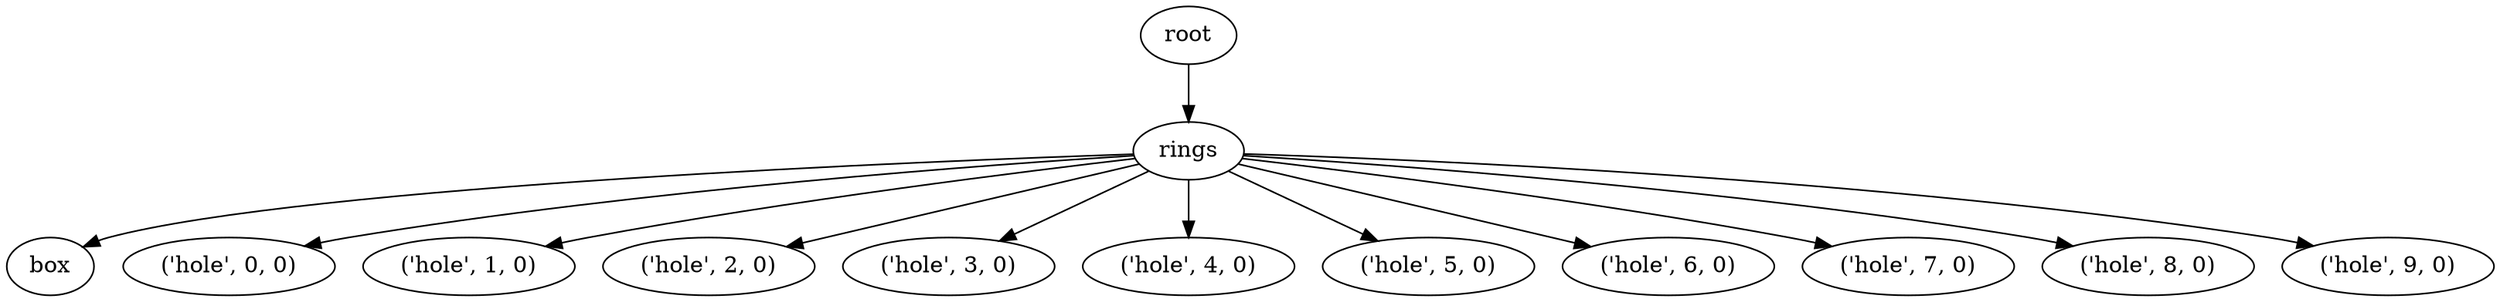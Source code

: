 digraph rings {
    root_311 [label="root"];
    rings_312 [label="rings"];
    box_313 [label="box"];
    hole_314 [label="\('hole',\ 0,\ 0\)"];
    hole_315 [label="\('hole',\ 1,\ 0\)"];
    hole_316 [label="\('hole',\ 2,\ 0\)"];
    hole_317 [label="\('hole',\ 3,\ 0\)"];
    hole_318 [label="\('hole',\ 4,\ 0\)"];
    hole_319 [label="\('hole',\ 5,\ 0\)"];
    hole_320 [label="\('hole',\ 6,\ 0\)"];
    hole_321 [label="\('hole',\ 7,\ 0\)"];
    hole_322 [label="\('hole',\ 8,\ 0\)"];
    hole_323 [label="\('hole',\ 9,\ 0\)"];
    root_311 -> rings_312;
    rings_312 -> box_313;
    rings_312 -> hole_314;
    rings_312 -> hole_315;
    rings_312 -> hole_316;
    rings_312 -> hole_317;
    rings_312 -> hole_318;
    rings_312 -> hole_319;
    rings_312 -> hole_320;
    rings_312 -> hole_321;
    rings_312 -> hole_322;
    rings_312 -> hole_323;
}
